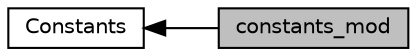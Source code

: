 digraph "constants_mod"
{
  edge [fontname="Helvetica",fontsize="10",labelfontname="Helvetica",labelfontsize="10"];
  node [fontname="Helvetica",fontsize="10",shape=box];
  rankdir=LR;
  Node1 [label="constants_mod",height=0.2,width=0.4,color="black", fillcolor="grey75", style="filled", fontcolor="black",tooltip="Defines useful constants for Earth. Constants are defined as real parameters. Constants are accessed ..."];
  Node2 [label="Constants",height=0.2,width=0.4,color="black", fillcolor="white", style="filled",URL="$group__constants.html",tooltip="Modules and associated files in the constants directory."];
  Node2->Node1 [shape=plaintext, dir="back", style="solid"];
}
